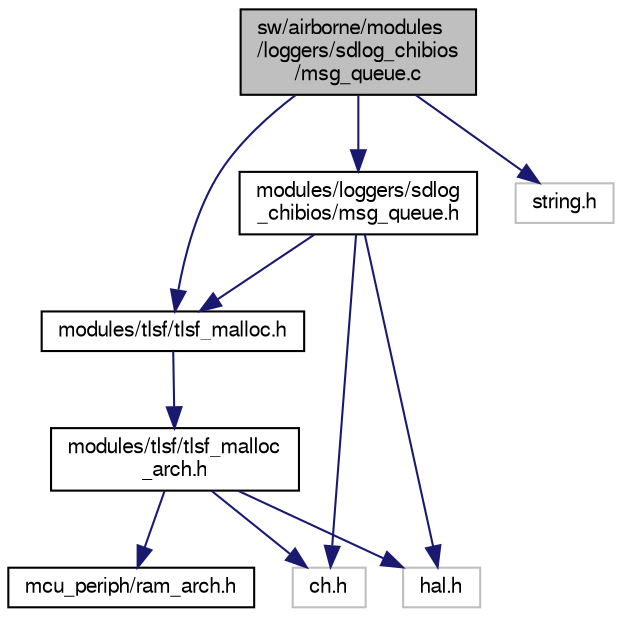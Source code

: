 digraph "sw/airborne/modules/loggers/sdlog_chibios/msg_queue.c"
{
  edge [fontname="FreeSans",fontsize="10",labelfontname="FreeSans",labelfontsize="10"];
  node [fontname="FreeSans",fontsize="10",shape=record];
  Node1 [label="sw/airborne/modules\l/loggers/sdlog_chibios\l/msg_queue.c",height=0.2,width=0.4,color="black", fillcolor="grey75", style="filled", fontcolor="black"];
  Node1 -> Node2 [color="midnightblue",fontsize="10",style="solid",fontname="FreeSans"];
  Node2 [label="modules/loggers/sdlog\l_chibios/msg_queue.h",height=0.2,width=0.4,color="black", fillcolor="white", style="filled",URL="$msg__queue_8h.html"];
  Node2 -> Node3 [color="midnightblue",fontsize="10",style="solid",fontname="FreeSans"];
  Node3 [label="ch.h",height=0.2,width=0.4,color="grey75", fillcolor="white", style="filled"];
  Node2 -> Node4 [color="midnightblue",fontsize="10",style="solid",fontname="FreeSans"];
  Node4 [label="hal.h",height=0.2,width=0.4,color="grey75", fillcolor="white", style="filled"];
  Node2 -> Node5 [color="midnightblue",fontsize="10",style="solid",fontname="FreeSans"];
  Node5 [label="modules/tlsf/tlsf_malloc.h",height=0.2,width=0.4,color="black", fillcolor="white", style="filled",URL="$tlsf__malloc_8h.html",tooltip="Dynamic memory allocation based on TLSF library. "];
  Node5 -> Node6 [color="midnightblue",fontsize="10",style="solid",fontname="FreeSans"];
  Node6 [label="modules/tlsf/tlsf_malloc\l_arch.h",height=0.2,width=0.4,color="black", fillcolor="white", style="filled",URL="$tlsf__malloc__arch_8h.html",tooltip="Dynamic memory allocation based on TLSF library. "];
  Node6 -> Node3 [color="midnightblue",fontsize="10",style="solid",fontname="FreeSans"];
  Node6 -> Node4 [color="midnightblue",fontsize="10",style="solid",fontname="FreeSans"];
  Node6 -> Node7 [color="midnightblue",fontsize="10",style="solid",fontname="FreeSans"];
  Node7 [label="mcu_periph/ram_arch.h",height=0.2,width=0.4,color="black", fillcolor="white", style="filled",URL="$ram__arch_8h.html",tooltip="Specific RAM section for DMA usage on F7. "];
  Node1 -> Node5 [color="midnightblue",fontsize="10",style="solid",fontname="FreeSans"];
  Node1 -> Node8 [color="midnightblue",fontsize="10",style="solid",fontname="FreeSans"];
  Node8 [label="string.h",height=0.2,width=0.4,color="grey75", fillcolor="white", style="filled"];
}
